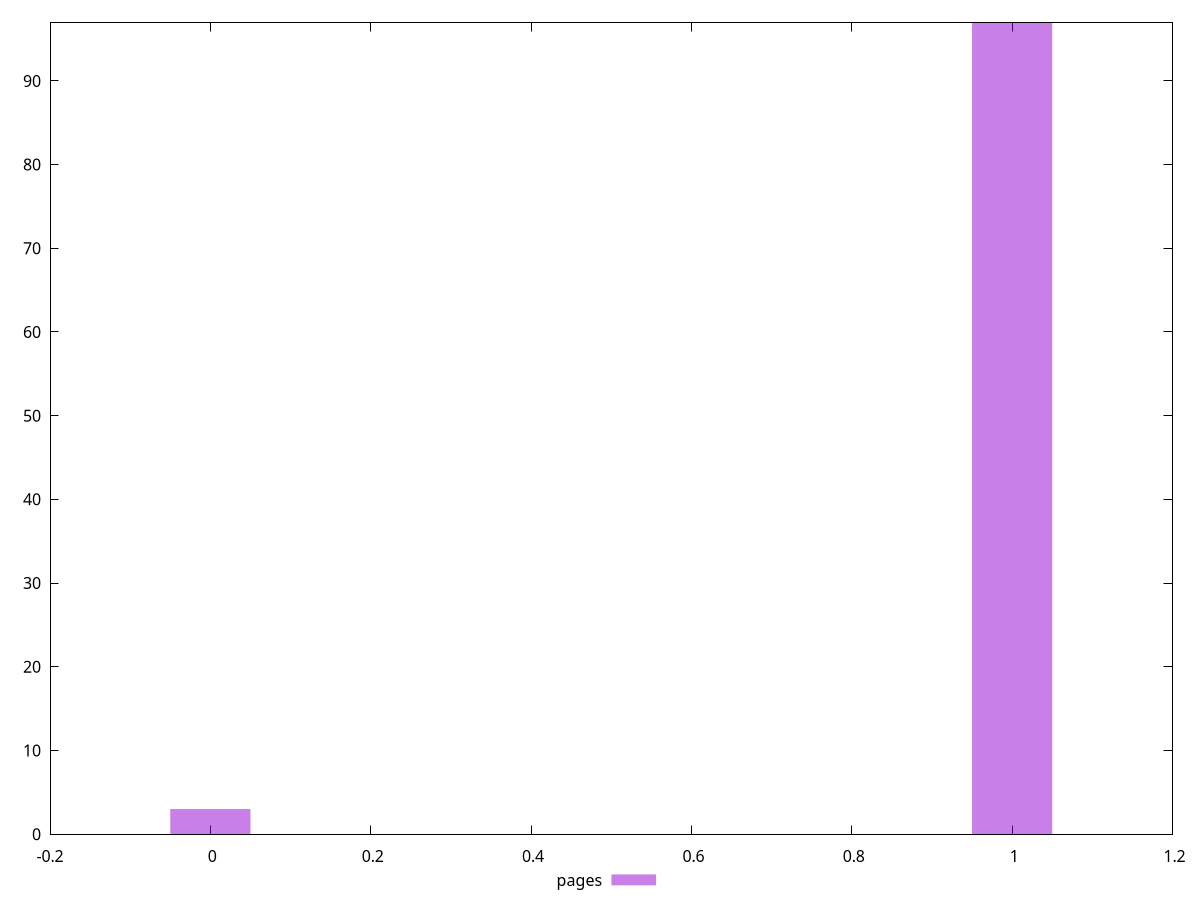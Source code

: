 $_pages <<EOF
0 3
1 97
EOF
set key outside below
set terminal pngcairo
set output "report_00005_2020-11-02T22-26-11.212Z/server-response-time/pages//hist.png"
set yrange [0:97]
set boxwidth 0.1
set style fill transparent solid 0.5 noborder
plot $_pages title "pages" with boxes ,